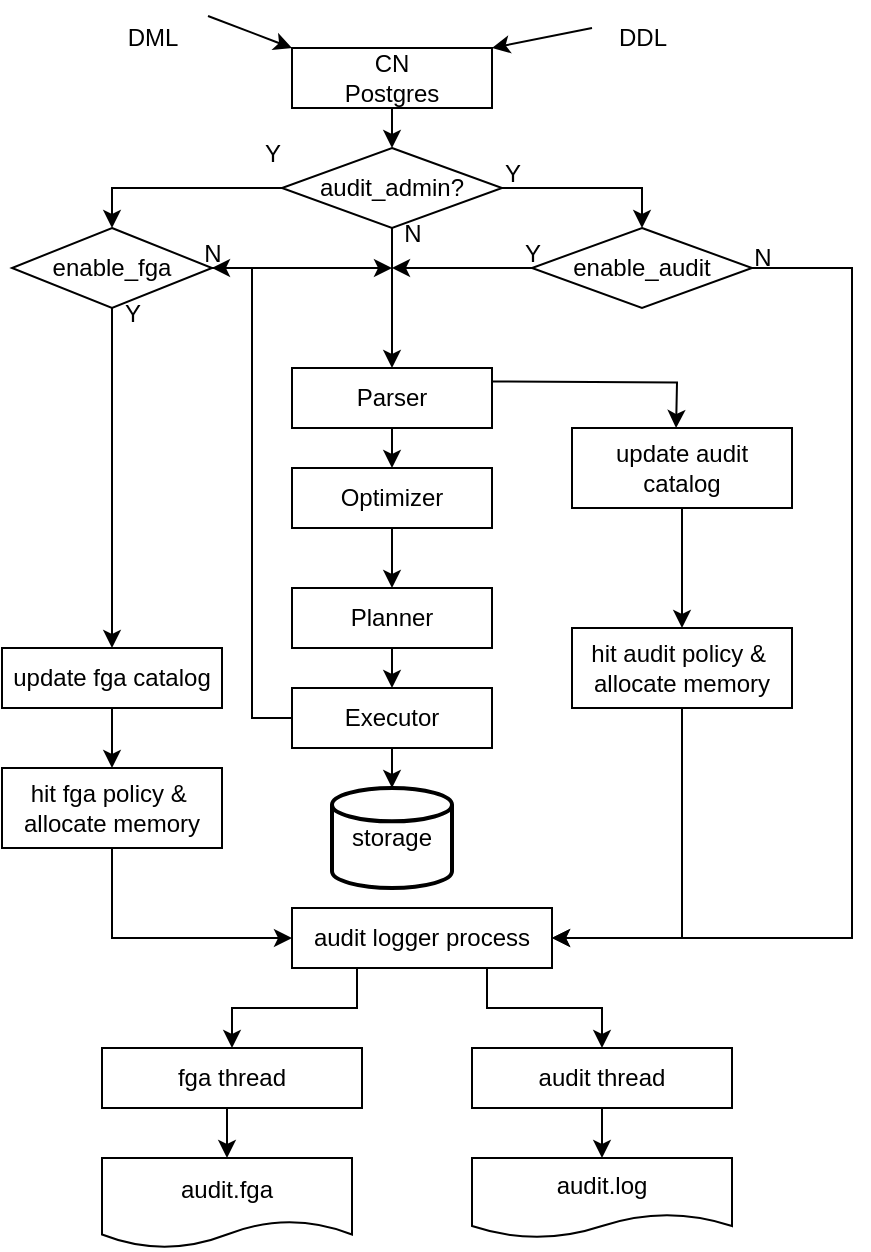 <mxfile version="21.7.4" type="github">
  <diagram id="C5RBs43oDa-KdzZeNtuy" name="Page-1">
    <mxGraphModel dx="1290" dy="511" grid="1" gridSize="10" guides="1" tooltips="1" connect="1" arrows="1" fold="1" page="1" pageScale="1" pageWidth="827" pageHeight="1169" math="0" shadow="0">
      <root>
        <mxCell id="WIyWlLk6GJQsqaUBKTNV-0" />
        <mxCell id="WIyWlLk6GJQsqaUBKTNV-1" parent="WIyWlLk6GJQsqaUBKTNV-0" />
        <mxCell id="0m9i0qNVgHev02p7hBAH-16" style="edgeStyle=orthogonalEdgeStyle;rounded=0;orthogonalLoop=1;jettySize=auto;html=1;exitX=0.5;exitY=1;exitDx=0;exitDy=0;entryX=0.5;entryY=0;entryDx=0;entryDy=0;" edge="1" parent="WIyWlLk6GJQsqaUBKTNV-1" source="0m9i0qNVgHev02p7hBAH-1" target="0m9i0qNVgHev02p7hBAH-6">
          <mxGeometry relative="1" as="geometry" />
        </mxCell>
        <mxCell id="0m9i0qNVgHev02p7hBAH-1" value="CN&lt;br&gt;Postgres" style="rounded=0;whiteSpace=wrap;html=1;" vertex="1" parent="WIyWlLk6GJQsqaUBKTNV-1">
          <mxGeometry x="230" y="30" width="100" height="30" as="geometry" />
        </mxCell>
        <mxCell id="0m9i0qNVgHev02p7hBAH-21" style="edgeStyle=orthogonalEdgeStyle;rounded=0;orthogonalLoop=1;jettySize=auto;html=1;exitX=1;exitY=0.25;exitDx=0;exitDy=0;entryX=0.564;entryY=0.02;entryDx=0;entryDy=0;entryPerimeter=0;" edge="1" parent="WIyWlLk6GJQsqaUBKTNV-1">
          <mxGeometry relative="1" as="geometry">
            <mxPoint x="320" y="196.7" as="sourcePoint" />
            <mxPoint x="422.04" y="220.0" as="targetPoint" />
          </mxGeometry>
        </mxCell>
        <mxCell id="0m9i0qNVgHev02p7hBAH-23" style="edgeStyle=orthogonalEdgeStyle;rounded=0;orthogonalLoop=1;jettySize=auto;html=1;exitX=0.5;exitY=1;exitDx=0;exitDy=0;entryX=0.5;entryY=0;entryDx=0;entryDy=0;" edge="1" parent="WIyWlLk6GJQsqaUBKTNV-1" source="0m9i0qNVgHev02p7hBAH-2" target="0m9i0qNVgHev02p7hBAH-3">
          <mxGeometry relative="1" as="geometry" />
        </mxCell>
        <mxCell id="0m9i0qNVgHev02p7hBAH-2" value="Parser" style="rounded=0;whiteSpace=wrap;html=1;" vertex="1" parent="WIyWlLk6GJQsqaUBKTNV-1">
          <mxGeometry x="230" y="190" width="100" height="30" as="geometry" />
        </mxCell>
        <mxCell id="0m9i0qNVgHev02p7hBAH-24" style="edgeStyle=orthogonalEdgeStyle;rounded=0;orthogonalLoop=1;jettySize=auto;html=1;exitX=0.5;exitY=1;exitDx=0;exitDy=0;entryX=0.5;entryY=0;entryDx=0;entryDy=0;" edge="1" parent="WIyWlLk6GJQsqaUBKTNV-1" source="0m9i0qNVgHev02p7hBAH-3" target="0m9i0qNVgHev02p7hBAH-4">
          <mxGeometry relative="1" as="geometry" />
        </mxCell>
        <mxCell id="0m9i0qNVgHev02p7hBAH-3" value="Optimizer" style="rounded=0;whiteSpace=wrap;html=1;" vertex="1" parent="WIyWlLk6GJQsqaUBKTNV-1">
          <mxGeometry x="230" y="240" width="100" height="30" as="geometry" />
        </mxCell>
        <mxCell id="0m9i0qNVgHev02p7hBAH-25" style="edgeStyle=orthogonalEdgeStyle;rounded=0;orthogonalLoop=1;jettySize=auto;html=1;exitX=0.5;exitY=1;exitDx=0;exitDy=0;entryX=0.5;entryY=0;entryDx=0;entryDy=0;" edge="1" parent="WIyWlLk6GJQsqaUBKTNV-1" source="0m9i0qNVgHev02p7hBAH-4" target="0m9i0qNVgHev02p7hBAH-5">
          <mxGeometry relative="1" as="geometry" />
        </mxCell>
        <mxCell id="0m9i0qNVgHev02p7hBAH-4" value="Planner" style="rounded=0;whiteSpace=wrap;html=1;" vertex="1" parent="WIyWlLk6GJQsqaUBKTNV-1">
          <mxGeometry x="230" y="300" width="100" height="30" as="geometry" />
        </mxCell>
        <mxCell id="0m9i0qNVgHev02p7hBAH-47" style="edgeStyle=orthogonalEdgeStyle;rounded=0;orthogonalLoop=1;jettySize=auto;html=1;exitX=0.5;exitY=1;exitDx=0;exitDy=0;entryX=0.5;entryY=0;entryDx=0;entryDy=0;entryPerimeter=0;" edge="1" parent="WIyWlLk6GJQsqaUBKTNV-1" source="0m9i0qNVgHev02p7hBAH-5" target="0m9i0qNVgHev02p7hBAH-46">
          <mxGeometry relative="1" as="geometry" />
        </mxCell>
        <mxCell id="0m9i0qNVgHev02p7hBAH-59" style="edgeStyle=orthogonalEdgeStyle;rounded=0;orthogonalLoop=1;jettySize=auto;html=1;exitX=0;exitY=0.5;exitDx=0;exitDy=0;entryX=0.5;entryY=0.733;entryDx=0;entryDy=0;entryPerimeter=0;" edge="1" parent="WIyWlLk6GJQsqaUBKTNV-1" source="0m9i0qNVgHev02p7hBAH-5" target="0m9i0qNVgHev02p7hBAH-53">
          <mxGeometry relative="1" as="geometry">
            <Array as="points">
              <mxPoint x="210" y="365" />
              <mxPoint x="210" y="140" />
            </Array>
          </mxGeometry>
        </mxCell>
        <mxCell id="0m9i0qNVgHev02p7hBAH-5" value="Executor" style="rounded=0;whiteSpace=wrap;html=1;" vertex="1" parent="WIyWlLk6GJQsqaUBKTNV-1">
          <mxGeometry x="230" y="350" width="100" height="30" as="geometry" />
        </mxCell>
        <mxCell id="0m9i0qNVgHev02p7hBAH-17" style="edgeStyle=orthogonalEdgeStyle;rounded=0;orthogonalLoop=1;jettySize=auto;html=1;exitX=0;exitY=0.5;exitDx=0;exitDy=0;entryX=0.5;entryY=0;entryDx=0;entryDy=0;" edge="1" parent="WIyWlLk6GJQsqaUBKTNV-1" source="0m9i0qNVgHev02p7hBAH-6" target="0m9i0qNVgHev02p7hBAH-13">
          <mxGeometry relative="1" as="geometry" />
        </mxCell>
        <mxCell id="0m9i0qNVgHev02p7hBAH-18" style="edgeStyle=orthogonalEdgeStyle;rounded=0;orthogonalLoop=1;jettySize=auto;html=1;exitX=1;exitY=0.5;exitDx=0;exitDy=0;entryX=0.5;entryY=0;entryDx=0;entryDy=0;" edge="1" parent="WIyWlLk6GJQsqaUBKTNV-1" source="0m9i0qNVgHev02p7hBAH-6" target="0m9i0qNVgHev02p7hBAH-7">
          <mxGeometry relative="1" as="geometry" />
        </mxCell>
        <mxCell id="0m9i0qNVgHev02p7hBAH-19" style="edgeStyle=orthogonalEdgeStyle;rounded=0;orthogonalLoop=1;jettySize=auto;html=1;exitX=0.5;exitY=1;exitDx=0;exitDy=0;entryX=0.5;entryY=0;entryDx=0;entryDy=0;" edge="1" parent="WIyWlLk6GJQsqaUBKTNV-1" source="0m9i0qNVgHev02p7hBAH-6" target="0m9i0qNVgHev02p7hBAH-2">
          <mxGeometry relative="1" as="geometry" />
        </mxCell>
        <mxCell id="0m9i0qNVgHev02p7hBAH-6" value="audit_admin?" style="rhombus;whiteSpace=wrap;html=1;" vertex="1" parent="WIyWlLk6GJQsqaUBKTNV-1">
          <mxGeometry x="225" y="80" width="110" height="40" as="geometry" />
        </mxCell>
        <mxCell id="0m9i0qNVgHev02p7hBAH-20" style="edgeStyle=orthogonalEdgeStyle;rounded=0;orthogonalLoop=1;jettySize=auto;html=1;exitX=0;exitY=0.5;exitDx=0;exitDy=0;" edge="1" parent="WIyWlLk6GJQsqaUBKTNV-1" source="0m9i0qNVgHev02p7hBAH-7">
          <mxGeometry relative="1" as="geometry">
            <mxPoint x="280" y="140" as="targetPoint" />
          </mxGeometry>
        </mxCell>
        <mxCell id="0m9i0qNVgHev02p7hBAH-55" style="edgeStyle=orthogonalEdgeStyle;rounded=0;orthogonalLoop=1;jettySize=auto;html=1;exitX=1;exitY=0.5;exitDx=0;exitDy=0;entryX=1;entryY=0.5;entryDx=0;entryDy=0;" edge="1" parent="WIyWlLk6GJQsqaUBKTNV-1" source="0m9i0qNVgHev02p7hBAH-7" target="0m9i0qNVgHev02p7hBAH-28">
          <mxGeometry relative="1" as="geometry">
            <Array as="points">
              <mxPoint x="510" y="140" />
              <mxPoint x="510" y="475" />
            </Array>
          </mxGeometry>
        </mxCell>
        <mxCell id="0m9i0qNVgHev02p7hBAH-7" value="enable_audit" style="rhombus;whiteSpace=wrap;html=1;" vertex="1" parent="WIyWlLk6GJQsqaUBKTNV-1">
          <mxGeometry x="350" y="120" width="110" height="40" as="geometry" />
        </mxCell>
        <mxCell id="0m9i0qNVgHev02p7hBAH-22" value="" style="edgeStyle=orthogonalEdgeStyle;rounded=0;orthogonalLoop=1;jettySize=auto;html=1;" edge="1" parent="WIyWlLk6GJQsqaUBKTNV-1" source="0m9i0qNVgHev02p7hBAH-8" target="0m9i0qNVgHev02p7hBAH-9">
          <mxGeometry relative="1" as="geometry" />
        </mxCell>
        <mxCell id="0m9i0qNVgHev02p7hBAH-8" value="update audit catalog" style="rounded=0;whiteSpace=wrap;html=1;" vertex="1" parent="WIyWlLk6GJQsqaUBKTNV-1">
          <mxGeometry x="370" y="220" width="110" height="40" as="geometry" />
        </mxCell>
        <mxCell id="0m9i0qNVgHev02p7hBAH-33" style="edgeStyle=orthogonalEdgeStyle;rounded=0;orthogonalLoop=1;jettySize=auto;html=1;exitX=0.5;exitY=1;exitDx=0;exitDy=0;entryX=1;entryY=0.5;entryDx=0;entryDy=0;" edge="1" parent="WIyWlLk6GJQsqaUBKTNV-1" source="0m9i0qNVgHev02p7hBAH-9" target="0m9i0qNVgHev02p7hBAH-28">
          <mxGeometry relative="1" as="geometry" />
        </mxCell>
        <mxCell id="0m9i0qNVgHev02p7hBAH-9" value="&lt;div&gt;hit audit policy &amp;amp;&amp;nbsp;&lt;/div&gt;&lt;div&gt;allocate memory&lt;/div&gt;" style="rounded=0;whiteSpace=wrap;html=1;" vertex="1" parent="WIyWlLk6GJQsqaUBKTNV-1">
          <mxGeometry x="370" y="320" width="110" height="40" as="geometry" />
        </mxCell>
        <mxCell id="0m9i0qNVgHev02p7hBAH-40" style="edgeStyle=orthogonalEdgeStyle;rounded=0;orthogonalLoop=1;jettySize=auto;html=1;exitX=0.5;exitY=1;exitDx=0;exitDy=0;entryX=0.5;entryY=0;entryDx=0;entryDy=0;" edge="1" parent="WIyWlLk6GJQsqaUBKTNV-1" source="0m9i0qNVgHev02p7hBAH-12" target="0m9i0qNVgHev02p7hBAH-37">
          <mxGeometry relative="1" as="geometry" />
        </mxCell>
        <mxCell id="0m9i0qNVgHev02p7hBAH-12" value="audit thread" style="rounded=0;whiteSpace=wrap;html=1;" vertex="1" parent="WIyWlLk6GJQsqaUBKTNV-1">
          <mxGeometry x="320" y="530" width="130" height="30" as="geometry" />
        </mxCell>
        <mxCell id="0m9i0qNVgHev02p7hBAH-38" style="edgeStyle=orthogonalEdgeStyle;rounded=0;orthogonalLoop=1;jettySize=auto;html=1;exitX=0.5;exitY=1;exitDx=0;exitDy=0;" edge="1" parent="WIyWlLk6GJQsqaUBKTNV-1" source="0m9i0qNVgHev02p7hBAH-13">
          <mxGeometry relative="1" as="geometry">
            <mxPoint x="140" y="330" as="targetPoint" />
          </mxGeometry>
        </mxCell>
        <mxCell id="0m9i0qNVgHev02p7hBAH-48" style="edgeStyle=orthogonalEdgeStyle;rounded=0;orthogonalLoop=1;jettySize=auto;html=1;exitX=1;exitY=0.5;exitDx=0;exitDy=0;" edge="1" parent="WIyWlLk6GJQsqaUBKTNV-1" source="0m9i0qNVgHev02p7hBAH-13">
          <mxGeometry relative="1" as="geometry">
            <mxPoint x="280" y="140" as="targetPoint" />
          </mxGeometry>
        </mxCell>
        <mxCell id="0m9i0qNVgHev02p7hBAH-13" value="enable_fga" style="rhombus;whiteSpace=wrap;html=1;" vertex="1" parent="WIyWlLk6GJQsqaUBKTNV-1">
          <mxGeometry x="90" y="120" width="100" height="40" as="geometry" />
        </mxCell>
        <mxCell id="0m9i0qNVgHev02p7hBAH-32" style="edgeStyle=orthogonalEdgeStyle;rounded=0;orthogonalLoop=1;jettySize=auto;html=1;exitX=0.5;exitY=1;exitDx=0;exitDy=0;entryX=0;entryY=0.5;entryDx=0;entryDy=0;" edge="1" parent="WIyWlLk6GJQsqaUBKTNV-1" source="0m9i0qNVgHev02p7hBAH-15" target="0m9i0qNVgHev02p7hBAH-28">
          <mxGeometry relative="1" as="geometry" />
        </mxCell>
        <mxCell id="0m9i0qNVgHev02p7hBAH-60" style="edgeStyle=orthogonalEdgeStyle;rounded=0;orthogonalLoop=1;jettySize=auto;html=1;exitX=0.5;exitY=1;exitDx=0;exitDy=0;entryX=0.5;entryY=0;entryDx=0;entryDy=0;" edge="1" parent="WIyWlLk6GJQsqaUBKTNV-1" source="0m9i0qNVgHev02p7hBAH-14" target="0m9i0qNVgHev02p7hBAH-15">
          <mxGeometry relative="1" as="geometry" />
        </mxCell>
        <mxCell id="0m9i0qNVgHev02p7hBAH-14" value="update fga catalog" style="rounded=0;whiteSpace=wrap;html=1;" vertex="1" parent="WIyWlLk6GJQsqaUBKTNV-1">
          <mxGeometry x="85" y="330" width="110" height="30" as="geometry" />
        </mxCell>
        <mxCell id="0m9i0qNVgHev02p7hBAH-34" style="edgeStyle=orthogonalEdgeStyle;rounded=0;orthogonalLoop=1;jettySize=auto;html=1;exitX=0.25;exitY=1;exitDx=0;exitDy=0;" edge="1" parent="WIyWlLk6GJQsqaUBKTNV-1" source="0m9i0qNVgHev02p7hBAH-28" target="0m9i0qNVgHev02p7hBAH-29">
          <mxGeometry relative="1" as="geometry" />
        </mxCell>
        <mxCell id="0m9i0qNVgHev02p7hBAH-35" style="edgeStyle=orthogonalEdgeStyle;rounded=0;orthogonalLoop=1;jettySize=auto;html=1;exitX=0.75;exitY=1;exitDx=0;exitDy=0;" edge="1" parent="WIyWlLk6GJQsqaUBKTNV-1" source="0m9i0qNVgHev02p7hBAH-28" target="0m9i0qNVgHev02p7hBAH-12">
          <mxGeometry relative="1" as="geometry" />
        </mxCell>
        <mxCell id="0m9i0qNVgHev02p7hBAH-28" value="audit logger process" style="rounded=0;whiteSpace=wrap;html=1;" vertex="1" parent="WIyWlLk6GJQsqaUBKTNV-1">
          <mxGeometry x="230" y="460" width="130" height="30" as="geometry" />
        </mxCell>
        <mxCell id="0m9i0qNVgHev02p7hBAH-39" style="edgeStyle=orthogonalEdgeStyle;rounded=0;orthogonalLoop=1;jettySize=auto;html=1;exitX=0.5;exitY=1;exitDx=0;exitDy=0;entryX=0.5;entryY=0;entryDx=0;entryDy=0;" edge="1" parent="WIyWlLk6GJQsqaUBKTNV-1" source="0m9i0qNVgHev02p7hBAH-29" target="0m9i0qNVgHev02p7hBAH-36">
          <mxGeometry relative="1" as="geometry" />
        </mxCell>
        <mxCell id="0m9i0qNVgHev02p7hBAH-29" value="fga thread" style="rounded=0;whiteSpace=wrap;html=1;" vertex="1" parent="WIyWlLk6GJQsqaUBKTNV-1">
          <mxGeometry x="135" y="530" width="130" height="30" as="geometry" />
        </mxCell>
        <mxCell id="0m9i0qNVgHev02p7hBAH-36" value="audit.fga" style="shape=document;whiteSpace=wrap;html=1;boundedLbl=1;" vertex="1" parent="WIyWlLk6GJQsqaUBKTNV-1">
          <mxGeometry x="135" y="585" width="125" height="45" as="geometry" />
        </mxCell>
        <mxCell id="0m9i0qNVgHev02p7hBAH-37" value="audit.log" style="shape=document;whiteSpace=wrap;html=1;boundedLbl=1;" vertex="1" parent="WIyWlLk6GJQsqaUBKTNV-1">
          <mxGeometry x="320" y="585" width="130" height="40" as="geometry" />
        </mxCell>
        <mxCell id="0m9i0qNVgHev02p7hBAH-41" value="" style="endArrow=classic;html=1;rounded=0;entryX=1;entryY=0;entryDx=0;entryDy=0;" edge="1" parent="WIyWlLk6GJQsqaUBKTNV-1" target="0m9i0qNVgHev02p7hBAH-1">
          <mxGeometry width="50" height="50" relative="1" as="geometry">
            <mxPoint x="380" y="20" as="sourcePoint" />
            <mxPoint x="440" y="170" as="targetPoint" />
          </mxGeometry>
        </mxCell>
        <mxCell id="0m9i0qNVgHev02p7hBAH-42" value="DDL" style="text;html=1;align=center;verticalAlign=middle;resizable=0;points=[];autosize=1;strokeColor=none;fillColor=none;" vertex="1" parent="WIyWlLk6GJQsqaUBKTNV-1">
          <mxGeometry x="380" y="10" width="50" height="30" as="geometry" />
        </mxCell>
        <mxCell id="0m9i0qNVgHev02p7hBAH-43" value="DML" style="text;html=1;align=center;verticalAlign=middle;resizable=0;points=[];autosize=1;strokeColor=none;fillColor=none;" vertex="1" parent="WIyWlLk6GJQsqaUBKTNV-1">
          <mxGeometry x="135" y="10" width="50" height="30" as="geometry" />
        </mxCell>
        <mxCell id="0m9i0qNVgHev02p7hBAH-44" value="" style="endArrow=classic;html=1;rounded=0;entryX=1;entryY=0;entryDx=0;entryDy=0;exitX=1.06;exitY=0.133;exitDx=0;exitDy=0;exitPerimeter=0;" edge="1" parent="WIyWlLk6GJQsqaUBKTNV-1" source="0m9i0qNVgHev02p7hBAH-43">
          <mxGeometry width="50" height="50" relative="1" as="geometry">
            <mxPoint x="90" y="-10" as="sourcePoint" />
            <mxPoint x="230" y="30" as="targetPoint" />
            <Array as="points" />
          </mxGeometry>
        </mxCell>
        <mxCell id="0m9i0qNVgHev02p7hBAH-46" value="storage" style="strokeWidth=2;html=1;shape=mxgraph.flowchart.database;whiteSpace=wrap;" vertex="1" parent="WIyWlLk6GJQsqaUBKTNV-1">
          <mxGeometry x="250" y="400" width="60" height="50" as="geometry" />
        </mxCell>
        <mxCell id="0m9i0qNVgHev02p7hBAH-49" value="N" style="text;html=1;align=center;verticalAlign=middle;resizable=0;points=[];autosize=1;strokeColor=none;fillColor=none;" vertex="1" parent="WIyWlLk6GJQsqaUBKTNV-1">
          <mxGeometry x="275" y="108" width="30" height="30" as="geometry" />
        </mxCell>
        <mxCell id="0m9i0qNVgHev02p7hBAH-50" value="Y" style="text;html=1;align=center;verticalAlign=middle;resizable=0;points=[];autosize=1;strokeColor=none;fillColor=none;" vertex="1" parent="WIyWlLk6GJQsqaUBKTNV-1">
          <mxGeometry x="325" y="78" width="30" height="30" as="geometry" />
        </mxCell>
        <mxCell id="0m9i0qNVgHev02p7hBAH-51" value="Y" style="text;html=1;align=center;verticalAlign=middle;resizable=0;points=[];autosize=1;strokeColor=none;fillColor=none;" vertex="1" parent="WIyWlLk6GJQsqaUBKTNV-1">
          <mxGeometry x="205" y="68" width="30" height="30" as="geometry" />
        </mxCell>
        <mxCell id="0m9i0qNVgHev02p7hBAH-52" value="Y" style="text;html=1;align=center;verticalAlign=middle;resizable=0;points=[];autosize=1;strokeColor=none;fillColor=none;" vertex="1" parent="WIyWlLk6GJQsqaUBKTNV-1">
          <mxGeometry x="135" y="148" width="30" height="30" as="geometry" />
        </mxCell>
        <mxCell id="0m9i0qNVgHev02p7hBAH-53" value="N" style="text;html=1;align=center;verticalAlign=middle;resizable=0;points=[];autosize=1;strokeColor=none;fillColor=none;" vertex="1" parent="WIyWlLk6GJQsqaUBKTNV-1">
          <mxGeometry x="175" y="118" width="30" height="30" as="geometry" />
        </mxCell>
        <mxCell id="0m9i0qNVgHev02p7hBAH-54" value="Y" style="text;html=1;align=center;verticalAlign=middle;resizable=0;points=[];autosize=1;strokeColor=none;fillColor=none;" vertex="1" parent="WIyWlLk6GJQsqaUBKTNV-1">
          <mxGeometry x="335" y="118" width="30" height="30" as="geometry" />
        </mxCell>
        <mxCell id="0m9i0qNVgHev02p7hBAH-56" value="N" style="text;html=1;align=center;verticalAlign=middle;resizable=0;points=[];autosize=1;strokeColor=none;fillColor=none;" vertex="1" parent="WIyWlLk6GJQsqaUBKTNV-1">
          <mxGeometry x="450" y="120" width="30" height="30" as="geometry" />
        </mxCell>
        <mxCell id="0m9i0qNVgHev02p7hBAH-15" value="&lt;div&gt;hit fga policy &amp;amp;&amp;nbsp;&lt;/div&gt;&lt;div&gt;allocate memory&lt;/div&gt;" style="rounded=0;whiteSpace=wrap;html=1;" vertex="1" parent="WIyWlLk6GJQsqaUBKTNV-1">
          <mxGeometry x="85" y="390" width="110" height="40" as="geometry" />
        </mxCell>
      </root>
    </mxGraphModel>
  </diagram>
</mxfile>
